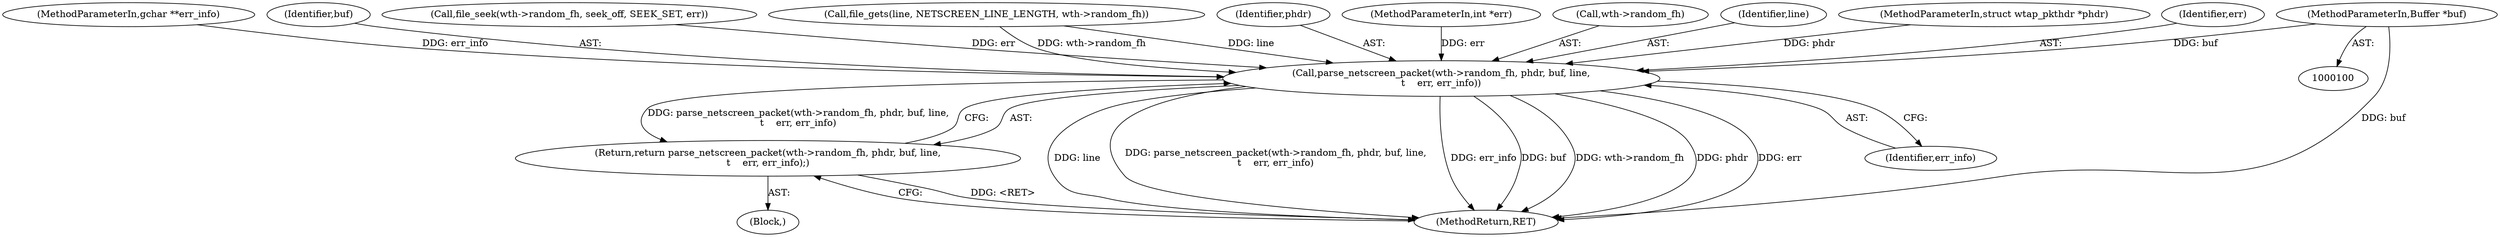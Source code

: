 digraph "0_wireshark_6a140eca7b78b230f1f90a739a32257476513c78_0@pointer" {
"1000104" [label="(MethodParameterIn,Buffer *buf)"];
"1000154" [label="(Call,parse_netscreen_packet(wth->random_fh, phdr, buf, line,\n\t    err, err_info))"];
"1000153" [label="(Return,return parse_netscreen_packet(wth->random_fh, phdr, buf, line,\n\t    err, err_info);)"];
"1000163" [label="(MethodReturn,RET)"];
"1000106" [label="(MethodParameterIn,gchar **err_info)"];
"1000159" [label="(Identifier,buf)"];
"1000162" [label="(Identifier,err_info)"];
"1000111" [label="(Call,file_seek(wth->random_fh, seek_off, SEEK_SET, err))"];
"1000125" [label="(Call,file_gets(line, NETSCREEN_LINE_LENGTH, wth->random_fh))"];
"1000158" [label="(Identifier,phdr)"];
"1000105" [label="(MethodParameterIn,int *err)"];
"1000153" [label="(Return,return parse_netscreen_packet(wth->random_fh, phdr, buf, line,\n\t    err, err_info);)"];
"1000155" [label="(Call,wth->random_fh)"];
"1000104" [label="(MethodParameterIn,Buffer *buf)"];
"1000160" [label="(Identifier,line)"];
"1000103" [label="(MethodParameterIn,struct wtap_pkthdr *phdr)"];
"1000107" [label="(Block,)"];
"1000154" [label="(Call,parse_netscreen_packet(wth->random_fh, phdr, buf, line,\n\t    err, err_info))"];
"1000161" [label="(Identifier,err)"];
"1000104" -> "1000100"  [label="AST: "];
"1000104" -> "1000163"  [label="DDG: buf"];
"1000104" -> "1000154"  [label="DDG: buf"];
"1000154" -> "1000153"  [label="AST: "];
"1000154" -> "1000162"  [label="CFG: "];
"1000155" -> "1000154"  [label="AST: "];
"1000158" -> "1000154"  [label="AST: "];
"1000159" -> "1000154"  [label="AST: "];
"1000160" -> "1000154"  [label="AST: "];
"1000161" -> "1000154"  [label="AST: "];
"1000162" -> "1000154"  [label="AST: "];
"1000153" -> "1000154"  [label="CFG: "];
"1000154" -> "1000163"  [label="DDG: line"];
"1000154" -> "1000163"  [label="DDG: parse_netscreen_packet(wth->random_fh, phdr, buf, line,\n\t    err, err_info)"];
"1000154" -> "1000163"  [label="DDG: err_info"];
"1000154" -> "1000163"  [label="DDG: buf"];
"1000154" -> "1000163"  [label="DDG: wth->random_fh"];
"1000154" -> "1000163"  [label="DDG: phdr"];
"1000154" -> "1000163"  [label="DDG: err"];
"1000154" -> "1000153"  [label="DDG: parse_netscreen_packet(wth->random_fh, phdr, buf, line,\n\t    err, err_info)"];
"1000125" -> "1000154"  [label="DDG: wth->random_fh"];
"1000125" -> "1000154"  [label="DDG: line"];
"1000103" -> "1000154"  [label="DDG: phdr"];
"1000111" -> "1000154"  [label="DDG: err"];
"1000105" -> "1000154"  [label="DDG: err"];
"1000106" -> "1000154"  [label="DDG: err_info"];
"1000153" -> "1000107"  [label="AST: "];
"1000163" -> "1000153"  [label="CFG: "];
"1000153" -> "1000163"  [label="DDG: <RET>"];
}
